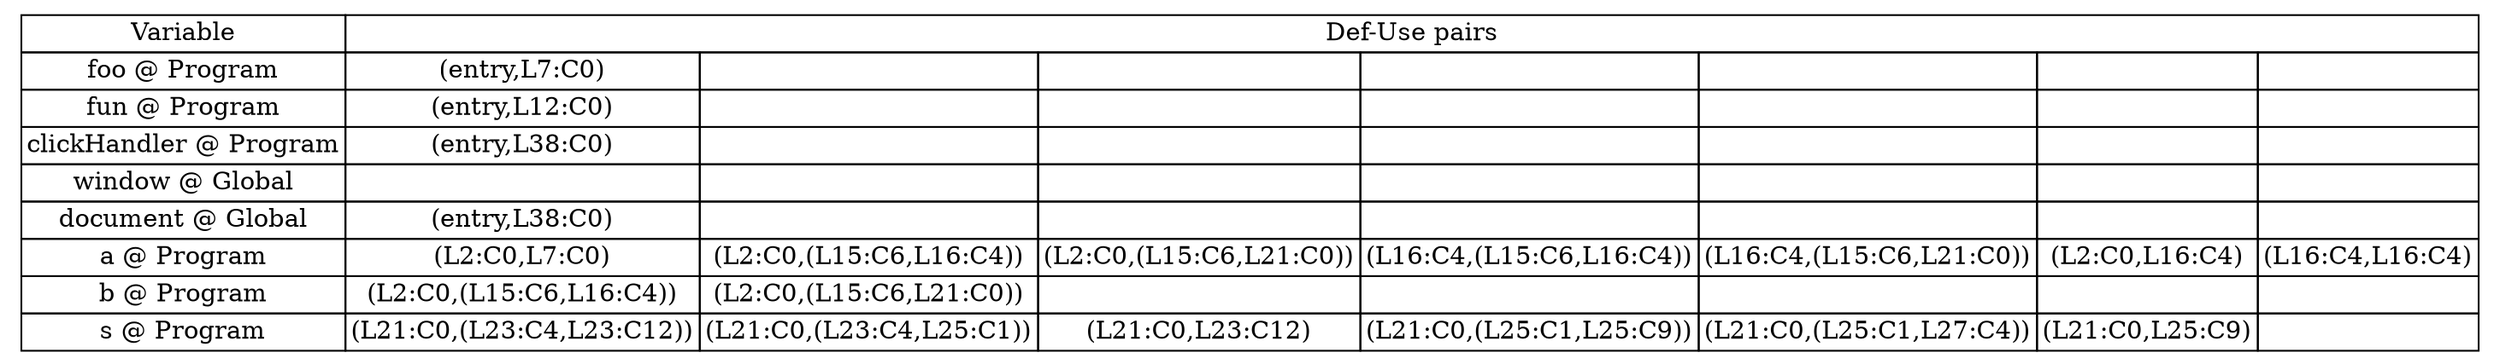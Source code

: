 digraph structs {
node [shape="plaintext"]
struct1 [label=<
<TABLE BORDER="0" CELLBORDER="1" CELLSPACING="0">
<tr><td>Variable</td><td COLSPAN="7">Def-Use pairs</td></tr><tr><td>foo @ Program</td><td>(entry,L7:C0)</td><td></td><td></td><td></td><td></td><td></td><td></td></tr>
<tr><td>fun @ Program</td><td>(entry,L12:C0)</td><td></td><td></td><td></td><td></td><td></td><td></td></tr>
<tr><td>clickHandler @ Program</td><td>(entry,L38:C0)</td><td></td><td></td><td></td><td></td><td></td><td></td></tr>
<tr><td>window @ Global</td><td></td><td></td><td></td><td></td><td></td><td></td><td></td></tr>
<tr><td>document @ Global</td><td>(entry,L38:C0)</td><td></td><td></td><td></td><td></td><td></td><td></td></tr>
<tr><td>a @ Program</td><td>(L2:C0,L7:C0)</td><td>(L2:C0,(L15:C6,L16:C4))</td><td>(L2:C0,(L15:C6,L21:C0))</td><td>(L16:C4,(L15:C6,L16:C4))</td><td>(L16:C4,(L15:C6,L21:C0))</td><td>(L2:C0,L16:C4)</td><td>(L16:C4,L16:C4)</td></tr>
<tr><td>b @ Program</td><td>(L2:C0,(L15:C6,L16:C4))</td><td>(L2:C0,(L15:C6,L21:C0))</td><td></td><td></td><td></td><td></td><td></td></tr>
<tr><td>s @ Program</td><td>(L21:C0,(L23:C4,L23:C12))</td><td>(L21:C0,(L23:C4,L25:C1))</td><td>(L21:C0,L23:C12)</td><td>(L21:C0,(L25:C1,L25:C9))</td><td>(L21:C0,(L25:C1,L27:C4))</td><td>(L21:C0,L25:C9)</td><td></td></tr>
</TABLE>
>];
}